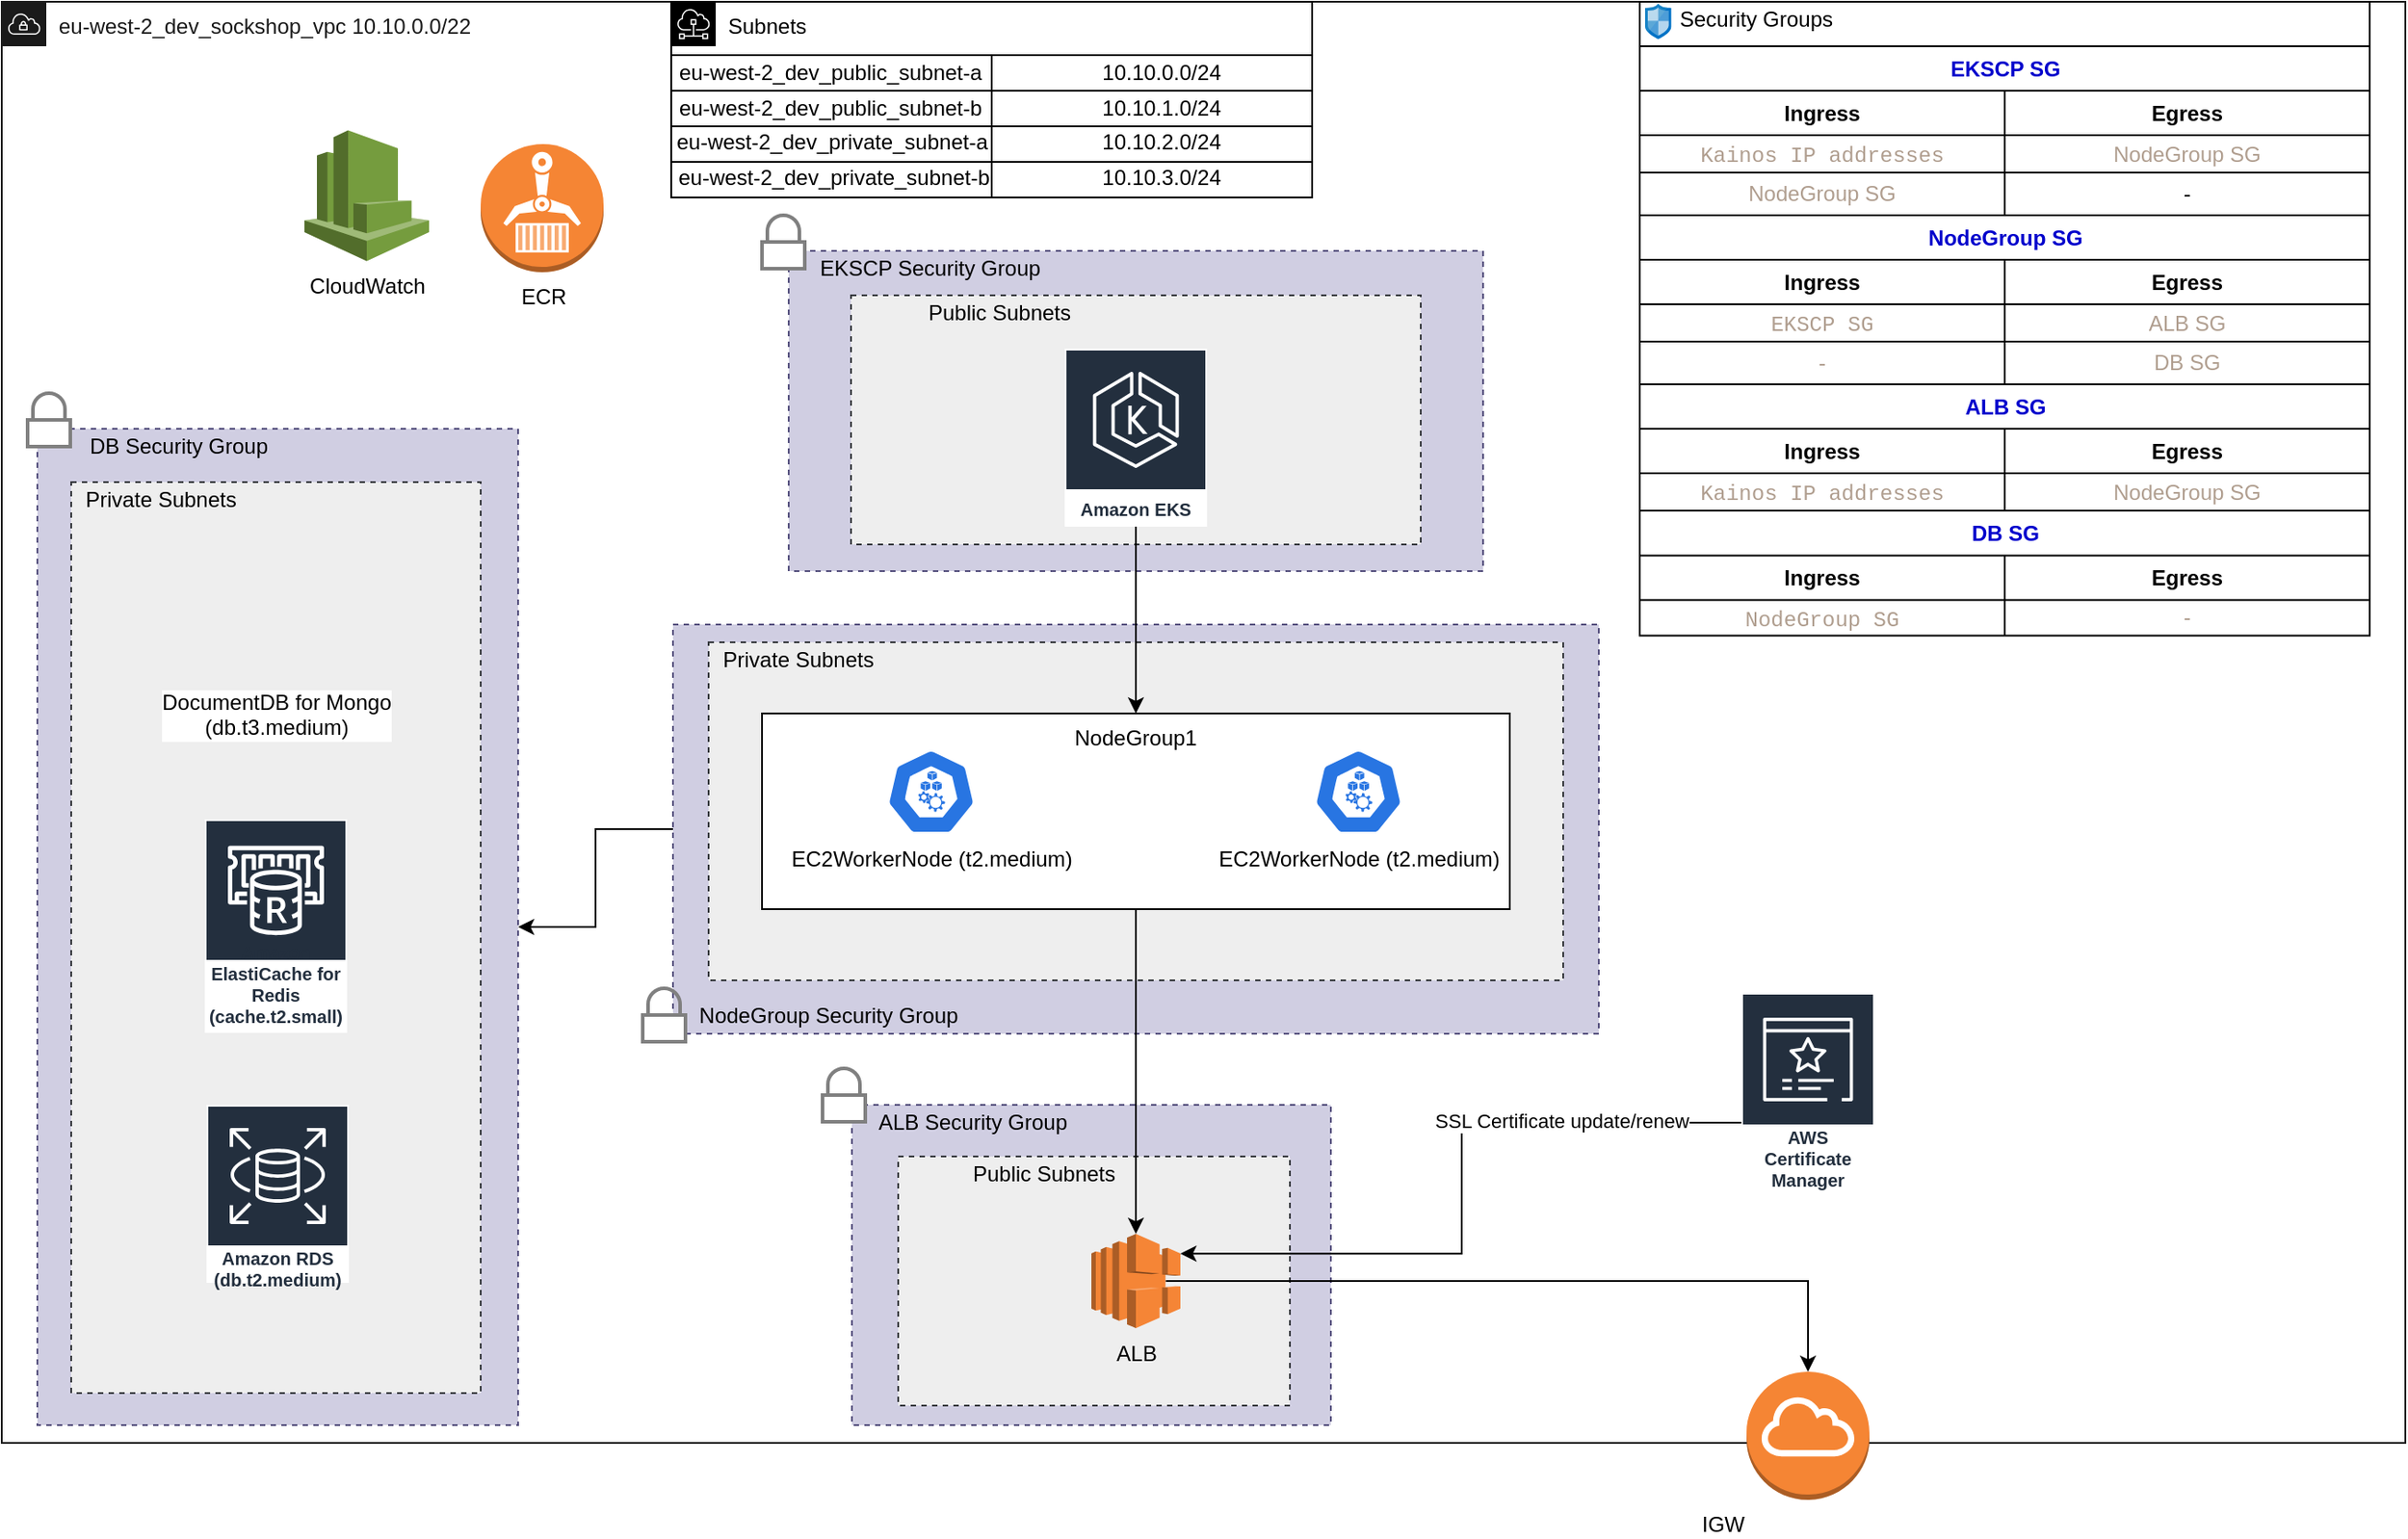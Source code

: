 <mxfile version="15.3.8" type="github">
  <diagram id="c3OkmmICinyhx9Qzug0u" name="Page-1">
    <mxGraphModel dx="2414" dy="868" grid="1" gridSize="10" guides="1" tooltips="1" connect="1" arrows="1" fold="1" page="1" pageScale="1" pageWidth="827" pageHeight="1169" math="0" shadow="0">
      <root>
        <mxCell id="0" />
        <mxCell id="1" parent="0" />
        <mxCell id="Q6DH_GGI92YEEvtaUU8Q-7" value="&lt;font color=&quot;#1a1a1a&quot;&gt;eu-west-2_dev_sockshop_vpc&amp;nbsp;10.10.0.0/22&lt;/font&gt;" style="outlineConnect=0;gradientColor=none;html=1;whiteSpace=wrap;fontSize=12;fontStyle=0;shape=mxgraph.aws4.group;grIcon=mxgraph.aws4.group_vpc;fillColor=none;verticalAlign=top;align=left;spacingLeft=30;fontColor=#879196;dashed=0;strokeColor=#1A1A1A;" parent="1" vertex="1">
          <mxGeometry x="-120" width="1350" height="810" as="geometry" />
        </mxCell>
        <mxCell id="PPe0d2PN77lnOir_J0Dx-55" value="" style="rounded=0;whiteSpace=wrap;html=1;align=left;fillColor=none;" parent="1" vertex="1">
          <mxGeometry x="800" width="410" height="350" as="geometry" />
        </mxCell>
        <mxCell id="PPe0d2PN77lnOir_J0Dx-1" value="" style="rounded=0;whiteSpace=wrap;html=1;dashed=1;strokeColor=#56517e;fillColor=#d0cee2;" parent="1" vertex="1">
          <mxGeometry x="357.5" y="620" width="269" height="180" as="geometry" />
        </mxCell>
        <mxCell id="PPe0d2PN77lnOir_J0Dx-4" value="" style="rounded=0;whiteSpace=wrap;html=1;dashed=1;strokeColor=#36393d;fillColor=#eeeeee;" parent="1" vertex="1">
          <mxGeometry x="383.5" y="649" width="220" height="140" as="geometry" />
        </mxCell>
        <mxCell id="PPe0d2PN77lnOir_J0Dx-2" value="" style="html=1;verticalLabelPosition=bottom;align=center;labelBackgroundColor=#ffffff;verticalAlign=top;strokeWidth=2;shadow=0;dashed=0;shape=mxgraph.ios7.icons.locked;strokeColor=#808080;" parent="1" vertex="1">
          <mxGeometry x="341" y="599.5" width="24" height="30" as="geometry" />
        </mxCell>
        <mxCell id="PPe0d2PN77lnOir_J0Dx-3" value="ALB Security Group" style="text;html=1;resizable=0;autosize=1;align=center;verticalAlign=middle;points=[];fillColor=none;strokeColor=none;rounded=0;dashed=1;" parent="1" vertex="1">
          <mxGeometry x="365" y="620" width="120" height="20" as="geometry" />
        </mxCell>
        <mxCell id="NVxo6oa8V2vWCA_GPj96-85" value="" style="rounded=0;whiteSpace=wrap;html=1;dashed=1;strokeColor=#56517e;fillColor=#d0cee2;" parent="1" vertex="1">
          <mxGeometry x="322" y="140" width="390" height="180" as="geometry" />
        </mxCell>
        <mxCell id="C30F37RpxRCgebCRkHvJ-1" style="edgeStyle=orthogonalEdgeStyle;rounded=0;orthogonalLoop=1;jettySize=auto;html=1;exitX=0;exitY=0.5;exitDx=0;exitDy=0;" parent="1" source="NVxo6oa8V2vWCA_GPj96-82" target="NVxo6oa8V2vWCA_GPj96-62" edge="1">
          <mxGeometry relative="1" as="geometry" />
        </mxCell>
        <mxCell id="NVxo6oa8V2vWCA_GPj96-82" value="" style="rounded=0;whiteSpace=wrap;html=1;dashed=1;strokeColor=#56517e;fillColor=#d0cee2;" parent="1" vertex="1">
          <mxGeometry x="257" y="350" width="520" height="230" as="geometry" />
        </mxCell>
        <mxCell id="NVxo6oa8V2vWCA_GPj96-62" value="" style="rounded=0;whiteSpace=wrap;html=1;dashed=1;strokeColor=#56517e;fillColor=#d0cee2;" parent="1" vertex="1">
          <mxGeometry x="-100" y="240" width="270" height="560" as="geometry" />
        </mxCell>
        <mxCell id="NVxo6oa8V2vWCA_GPj96-58" value="" style="rounded=0;whiteSpace=wrap;html=1;dashed=1;strokeColor=#36393d;fillColor=#eeeeee;" parent="1" vertex="1">
          <mxGeometry x="-81" y="270" width="230" height="512" as="geometry" />
        </mxCell>
        <mxCell id="NVxo6oa8V2vWCA_GPj96-56" value="" style="rounded=0;whiteSpace=wrap;html=1;dashed=1;strokeColor=#36393d;fillColor=#eeeeee;" parent="1" vertex="1">
          <mxGeometry x="357" y="165" width="320" height="140" as="geometry" />
        </mxCell>
        <mxCell id="NVxo6oa8V2vWCA_GPj96-54" value="" style="rounded=0;whiteSpace=wrap;html=1;dashed=1;strokeColor=#36393d;fillColor=#eeeeee;" parent="1" vertex="1">
          <mxGeometry x="277" y="360" width="480" height="190" as="geometry" />
        </mxCell>
        <mxCell id="NVxo6oa8V2vWCA_GPj96-47" style="edgeStyle=orthogonalEdgeStyle;rounded=0;orthogonalLoop=1;jettySize=auto;html=1;entryX=0.5;entryY=0;entryDx=0;entryDy=0;entryPerimeter=0;" parent="1" source="Q6DH_GGI92YEEvtaUU8Q-6" target="NVxo6oa8V2vWCA_GPj96-46" edge="1">
          <mxGeometry relative="1" as="geometry" />
        </mxCell>
        <mxCell id="Q6DH_GGI92YEEvtaUU8Q-6" value="NodeGroup1" style="rounded=0;whiteSpace=wrap;html=1;verticalAlign=top;" parent="1" vertex="1">
          <mxGeometry x="307" y="400" width="420" height="110" as="geometry" />
        </mxCell>
        <mxCell id="NVxo6oa8V2vWCA_GPj96-49" style="edgeStyle=orthogonalEdgeStyle;rounded=0;orthogonalLoop=1;jettySize=auto;html=1;" parent="1" source="Q6DH_GGI92YEEvtaUU8Q-1" target="Q6DH_GGI92YEEvtaUU8Q-6" edge="1">
          <mxGeometry relative="1" as="geometry" />
        </mxCell>
        <mxCell id="Q6DH_GGI92YEEvtaUU8Q-1" value="Amazon EKS" style="outlineConnect=0;fontColor=#232F3E;gradientColor=none;strokeColor=#ffffff;fillColor=#232F3E;dashed=0;verticalLabelPosition=middle;verticalAlign=bottom;align=center;html=1;whiteSpace=wrap;fontSize=10;fontStyle=1;spacing=3;shape=mxgraph.aws4.productIcon;prIcon=mxgraph.aws4.eks;" parent="1" vertex="1">
          <mxGeometry x="477" y="195" width="80" height="100" as="geometry" />
        </mxCell>
        <mxCell id="Q6DH_GGI92YEEvtaUU8Q-2" value="EC2WorkerNode (t2.medium)" style="html=1;dashed=0;whitespace=wrap;fillColor=#2875E2;strokeColor=#ffffff;points=[[0.005,0.63,0],[0.1,0.2,0],[0.9,0.2,0],[0.5,0,0],[0.995,0.63,0],[0.72,0.99,0],[0.5,1,0],[0.28,0.99,0]];shape=mxgraph.kubernetes.icon;prIcon=node;verticalAlign=top;labelPosition=center;verticalLabelPosition=bottom;align=center;" parent="1" vertex="1">
          <mxGeometry x="377" y="420" width="50" height="48" as="geometry" />
        </mxCell>
        <mxCell id="Q6DH_GGI92YEEvtaUU8Q-5" value="EC2WorkerNode (t2.medium)" style="html=1;dashed=0;whitespace=wrap;fillColor=#2875E2;strokeColor=#ffffff;points=[[0.005,0.63,0],[0.1,0.2,0],[0.9,0.2,0],[0.5,0,0],[0.995,0.63,0],[0.72,0.99,0],[0.5,1,0],[0.28,0.99,0]];shape=mxgraph.kubernetes.icon;prIcon=node;verticalAlign=top;labelPosition=center;verticalLabelPosition=bottom;align=center;" parent="1" vertex="1">
          <mxGeometry x="617" y="420" width="50" height="48" as="geometry" />
        </mxCell>
        <mxCell id="NVxo6oa8V2vWCA_GPj96-1" value="&lt;font color=&quot;#000000&quot;&gt;Subnets&lt;/font&gt;" style="outlineConnect=0;gradientColor=none;html=1;whiteSpace=wrap;fontSize=12;fontStyle=0;shape=mxgraph.aws4.group;grIcon=mxgraph.aws4.group_subnet;fillColor=none;verticalAlign=top;align=left;spacingLeft=30;fontColor=#E8E8E8;dashed=0;" parent="1" vertex="1">
          <mxGeometry x="256" width="360" height="110" as="geometry" />
        </mxCell>
        <mxCell id="NVxo6oa8V2vWCA_GPj96-24" value="" style="shape=table;startSize=0;container=1;collapsible=0;childLayout=tableLayout;" parent="1" vertex="1">
          <mxGeometry x="256" y="30" width="360" height="80" as="geometry" />
        </mxCell>
        <mxCell id="NVxo6oa8V2vWCA_GPj96-25" value="" style="shape=partialRectangle;collapsible=0;dropTarget=0;pointerEvents=0;fillColor=none;top=0;left=0;bottom=0;right=0;points=[[0,0.5],[1,0.5]];portConstraint=eastwest;" parent="NVxo6oa8V2vWCA_GPj96-24" vertex="1">
          <mxGeometry width="360" height="20" as="geometry" />
        </mxCell>
        <mxCell id="NVxo6oa8V2vWCA_GPj96-26" value="" style="shape=partialRectangle;html=1;whiteSpace=wrap;connectable=0;overflow=hidden;fillColor=none;top=0;left=0;bottom=0;right=0;pointerEvents=1;" parent="NVxo6oa8V2vWCA_GPj96-25" vertex="1">
          <mxGeometry width="180" height="20" as="geometry" />
        </mxCell>
        <mxCell id="NVxo6oa8V2vWCA_GPj96-27" value="" style="shape=partialRectangle;html=1;whiteSpace=wrap;connectable=0;overflow=hidden;fillColor=none;top=0;left=0;bottom=0;right=0;pointerEvents=1;" parent="NVxo6oa8V2vWCA_GPj96-25" vertex="1">
          <mxGeometry x="180" width="180" height="20" as="geometry" />
        </mxCell>
        <mxCell id="NVxo6oa8V2vWCA_GPj96-28" value="" style="shape=partialRectangle;collapsible=0;dropTarget=0;pointerEvents=0;fillColor=none;top=0;left=0;bottom=0;right=0;points=[[0,0.5],[1,0.5]];portConstraint=eastwest;" parent="NVxo6oa8V2vWCA_GPj96-24" vertex="1">
          <mxGeometry y="20" width="360" height="20" as="geometry" />
        </mxCell>
        <mxCell id="NVxo6oa8V2vWCA_GPj96-29" value="" style="shape=partialRectangle;html=1;whiteSpace=wrap;connectable=0;overflow=hidden;fillColor=none;top=0;left=0;bottom=0;right=0;pointerEvents=1;" parent="NVxo6oa8V2vWCA_GPj96-28" vertex="1">
          <mxGeometry width="180" height="20" as="geometry" />
        </mxCell>
        <mxCell id="NVxo6oa8V2vWCA_GPj96-30" value="" style="shape=partialRectangle;html=1;whiteSpace=wrap;connectable=0;overflow=hidden;fillColor=none;top=0;left=0;bottom=0;right=0;pointerEvents=1;" parent="NVxo6oa8V2vWCA_GPj96-28" vertex="1">
          <mxGeometry x="180" width="180" height="20" as="geometry" />
        </mxCell>
        <mxCell id="NVxo6oa8V2vWCA_GPj96-31" value="" style="shape=partialRectangle;collapsible=0;dropTarget=0;pointerEvents=0;fillColor=none;top=0;left=0;bottom=0;right=0;points=[[0,0.5],[1,0.5]];portConstraint=eastwest;" parent="NVxo6oa8V2vWCA_GPj96-24" vertex="1">
          <mxGeometry y="40" width="360" height="20" as="geometry" />
        </mxCell>
        <mxCell id="NVxo6oa8V2vWCA_GPj96-32" value="" style="shape=partialRectangle;html=1;whiteSpace=wrap;connectable=0;overflow=hidden;fillColor=none;top=0;left=0;bottom=0;right=0;pointerEvents=1;" parent="NVxo6oa8V2vWCA_GPj96-31" vertex="1">
          <mxGeometry width="180" height="20" as="geometry" />
        </mxCell>
        <mxCell id="NVxo6oa8V2vWCA_GPj96-33" value="" style="shape=partialRectangle;html=1;whiteSpace=wrap;connectable=0;overflow=hidden;fillColor=none;top=0;left=0;bottom=0;right=0;pointerEvents=1;" parent="NVxo6oa8V2vWCA_GPj96-31" vertex="1">
          <mxGeometry x="180" width="180" height="20" as="geometry" />
        </mxCell>
        <mxCell id="NVxo6oa8V2vWCA_GPj96-34" value="" style="shape=partialRectangle;collapsible=0;dropTarget=0;pointerEvents=0;fillColor=none;top=0;left=0;bottom=0;right=0;points=[[0,0.5],[1,0.5]];portConstraint=eastwest;" parent="NVxo6oa8V2vWCA_GPj96-24" vertex="1">
          <mxGeometry y="60" width="360" height="20" as="geometry" />
        </mxCell>
        <mxCell id="NVxo6oa8V2vWCA_GPj96-35" value="" style="shape=partialRectangle;html=1;whiteSpace=wrap;connectable=0;overflow=hidden;fillColor=none;top=0;left=0;bottom=0;right=0;pointerEvents=1;" parent="NVxo6oa8V2vWCA_GPj96-34" vertex="1">
          <mxGeometry width="180" height="20" as="geometry" />
        </mxCell>
        <mxCell id="NVxo6oa8V2vWCA_GPj96-36" value="" style="shape=partialRectangle;html=1;whiteSpace=wrap;connectable=0;overflow=hidden;fillColor=none;top=0;left=0;bottom=0;right=0;pointerEvents=1;" parent="NVxo6oa8V2vWCA_GPj96-34" vertex="1">
          <mxGeometry x="180" width="180" height="20" as="geometry" />
        </mxCell>
        <mxCell id="NVxo6oa8V2vWCA_GPj96-2" value="eu-west-2_dev_public_subnet-a" style="text;html=1;resizable=0;autosize=1;align=center;verticalAlign=middle;points=[];fillColor=none;strokeColor=none;rounded=0;" parent="1" vertex="1">
          <mxGeometry x="250" y="30" width="190" height="20" as="geometry" />
        </mxCell>
        <mxCell id="NVxo6oa8V2vWCA_GPj96-37" value="10.10.0.0/24" style="text;html=1;resizable=0;autosize=1;align=center;verticalAlign=middle;points=[];fillColor=none;strokeColor=none;rounded=0;" parent="1" vertex="1">
          <mxGeometry x="491" y="30" width="80" height="20" as="geometry" />
        </mxCell>
        <mxCell id="NVxo6oa8V2vWCA_GPj96-38" value="eu-west-2_dev_public_subnet-b" style="text;html=1;resizable=0;autosize=1;align=center;verticalAlign=middle;points=[];fillColor=none;strokeColor=none;rounded=0;" parent="1" vertex="1">
          <mxGeometry x="250" y="50" width="190" height="20" as="geometry" />
        </mxCell>
        <mxCell id="NVxo6oa8V2vWCA_GPj96-39" value="10.10.1.0/24" style="text;html=1;resizable=0;autosize=1;align=center;verticalAlign=middle;points=[];fillColor=none;strokeColor=none;rounded=0;" parent="1" vertex="1">
          <mxGeometry x="491" y="50" width="80" height="20" as="geometry" />
        </mxCell>
        <mxCell id="NVxo6oa8V2vWCA_GPj96-40" value="eu-west-2_dev_private_subnet-a" style="text;html=1;resizable=0;autosize=1;align=center;verticalAlign=middle;points=[];fillColor=none;strokeColor=none;rounded=0;" parent="1" vertex="1">
          <mxGeometry x="251" y="69" width="190" height="20" as="geometry" />
        </mxCell>
        <mxCell id="NVxo6oa8V2vWCA_GPj96-41" value="10.10.2.0/24" style="text;html=1;resizable=0;autosize=1;align=center;verticalAlign=middle;points=[];fillColor=none;strokeColor=none;rounded=0;" parent="1" vertex="1">
          <mxGeometry x="491" y="69" width="80" height="20" as="geometry" />
        </mxCell>
        <mxCell id="NVxo6oa8V2vWCA_GPj96-42" value="eu-west-2_dev_private_subnet-b" style="text;html=1;resizable=0;autosize=1;align=center;verticalAlign=middle;points=[];fillColor=none;strokeColor=none;rounded=0;" parent="1" vertex="1">
          <mxGeometry x="252" y="89" width="190" height="20" as="geometry" />
        </mxCell>
        <mxCell id="NVxo6oa8V2vWCA_GPj96-43" value="10.10.3.0/24" style="text;html=1;resizable=0;autosize=1;align=center;verticalAlign=middle;points=[];fillColor=none;strokeColor=none;rounded=0;" parent="1" vertex="1">
          <mxGeometry x="491" y="89" width="80" height="20" as="geometry" />
        </mxCell>
        <mxCell id="NVxo6oa8V2vWCA_GPj96-45" value="IGW" style="outlineConnect=0;dashed=0;verticalLabelPosition=bottom;verticalAlign=top;align=right;html=1;shape=mxgraph.aws3.internet_gateway;fillColor=#F58534;gradientColor=none;strokeColor=#000000;labelPosition=left;" parent="1" vertex="1">
          <mxGeometry x="860" y="770" width="69" height="72" as="geometry" />
        </mxCell>
        <mxCell id="NVxo6oa8V2vWCA_GPj96-48" style="edgeStyle=orthogonalEdgeStyle;rounded=0;orthogonalLoop=1;jettySize=auto;html=1;exitX=0.835;exitY=0.5;exitDx=0;exitDy=0;exitPerimeter=0;" parent="1" source="NVxo6oa8V2vWCA_GPj96-46" target="NVxo6oa8V2vWCA_GPj96-45" edge="1">
          <mxGeometry relative="1" as="geometry" />
        </mxCell>
        <mxCell id="NVxo6oa8V2vWCA_GPj96-46" value="ALB" style="outlineConnect=0;dashed=0;verticalLabelPosition=bottom;verticalAlign=top;align=center;html=1;shape=mxgraph.aws3.elastic_load_balancing;fillColor=#F58536;gradientColor=none;strokeColor=#000000;" parent="1" vertex="1">
          <mxGeometry x="492" y="692.5" width="50" height="53" as="geometry" />
        </mxCell>
        <mxCell id="NVxo6oa8V2vWCA_GPj96-50" value="DocumentDB for Mongo &lt;br&gt;(db.t3.medium)" style="shape=image;html=1;verticalAlign=top;verticalLabelPosition=bottom;labelBackgroundColor=#ffffff;imageAspect=0;aspect=fixed;image=https://cdn4.iconfinder.com/data/icons/wonderful-christmas-3d-1/128/2._Cooking_1024.png;strokeColor=#000000;" parent="1" vertex="1">
          <mxGeometry x="-11" y="290" width="90" height="90" as="geometry" />
        </mxCell>
        <mxCell id="NVxo6oa8V2vWCA_GPj96-51" value="Amazon ElastiCache for Redis (cache.t2.small)" style="outlineConnect=0;fontColor=#232F3E;gradientColor=none;strokeColor=#ffffff;fillColor=#232F3E;dashed=0;verticalLabelPosition=middle;verticalAlign=bottom;align=center;html=1;whiteSpace=wrap;fontSize=10;fontStyle=1;spacing=3;shape=mxgraph.aws4.productIcon;prIcon=mxgraph.aws4.elasticache_for_redis;" parent="1" vertex="1">
          <mxGeometry x="-6" y="459.5" width="80" height="120" as="geometry" />
        </mxCell>
        <mxCell id="NVxo6oa8V2vWCA_GPj96-55" value="Private Subnets" style="text;html=1;resizable=0;autosize=1;align=center;verticalAlign=middle;points=[];fillColor=none;strokeColor=none;rounded=0;dashed=1;" parent="1" vertex="1">
          <mxGeometry x="277" y="360" width="100" height="20" as="geometry" />
        </mxCell>
        <mxCell id="NVxo6oa8V2vWCA_GPj96-57" value="Public Subnets" style="text;html=1;resizable=0;autosize=1;align=center;verticalAlign=middle;points=[];fillColor=none;strokeColor=none;rounded=0;dashed=1;" parent="1" vertex="1">
          <mxGeometry x="390" y="165" width="100" height="20" as="geometry" />
        </mxCell>
        <mxCell id="NVxo6oa8V2vWCA_GPj96-59" value="Private Subnets" style="text;html=1;resizable=0;autosize=1;align=center;verticalAlign=middle;points=[];fillColor=none;strokeColor=none;rounded=0;dashed=1;" parent="1" vertex="1">
          <mxGeometry x="-81" y="270" width="100" height="20" as="geometry" />
        </mxCell>
        <mxCell id="NVxo6oa8V2vWCA_GPj96-60" value="CloudWatch" style="outlineConnect=0;dashed=0;verticalLabelPosition=bottom;verticalAlign=top;align=center;html=1;shape=mxgraph.aws3.cloudwatch;fillColor=#759C3E;gradientColor=none;strokeColor=#1A1A1A;" parent="1" vertex="1">
          <mxGeometry x="50" y="72.25" width="70" height="73.5" as="geometry" />
        </mxCell>
        <mxCell id="NVxo6oa8V2vWCA_GPj96-61" value="ECR" style="outlineConnect=0;dashed=0;verticalLabelPosition=bottom;verticalAlign=top;align=center;html=1;shape=mxgraph.aws3.ecr;fillColor=#F58534;gradientColor=none;strokeColor=#1A1A1A;" parent="1" vertex="1">
          <mxGeometry x="149" y="80" width="69" height="72" as="geometry" />
        </mxCell>
        <mxCell id="NVxo6oa8V2vWCA_GPj96-63" value="" style="html=1;verticalLabelPosition=bottom;align=center;labelBackgroundColor=#ffffff;verticalAlign=top;strokeWidth=2;shadow=0;dashed=0;shape=mxgraph.ios7.icons.locked;strokeColor=#808080;" parent="1" vertex="1">
          <mxGeometry x="-105.5" y="220" width="24" height="30" as="geometry" />
        </mxCell>
        <mxCell id="NVxo6oa8V2vWCA_GPj96-64" value="DB Security Group" style="text;html=1;resizable=0;autosize=1;align=center;verticalAlign=middle;points=[];fillColor=none;strokeColor=none;rounded=0;dashed=1;" parent="1" vertex="1">
          <mxGeometry x="-81.5" y="240" width="120" height="20" as="geometry" />
        </mxCell>
        <mxCell id="NVxo6oa8V2vWCA_GPj96-83" value="" style="html=1;verticalLabelPosition=bottom;align=center;labelBackgroundColor=#ffffff;verticalAlign=top;strokeWidth=2;shadow=0;dashed=0;shape=mxgraph.ios7.icons.locked;strokeColor=#808080;" parent="1" vertex="1">
          <mxGeometry x="240" y="554.5" width="24" height="30" as="geometry" />
        </mxCell>
        <mxCell id="NVxo6oa8V2vWCA_GPj96-84" value="NodeGroup Security Group" style="text;html=1;resizable=0;autosize=1;align=center;verticalAlign=middle;points=[];fillColor=none;strokeColor=none;rounded=0;dashed=1;" parent="1" vertex="1">
          <mxGeometry x="264" y="559.5" width="160" height="20" as="geometry" />
        </mxCell>
        <mxCell id="NVxo6oa8V2vWCA_GPj96-86" value="" style="html=1;verticalLabelPosition=bottom;align=center;labelBackgroundColor=#ffffff;verticalAlign=top;strokeWidth=2;shadow=0;dashed=0;shape=mxgraph.ios7.icons.locked;strokeColor=#808080;" parent="1" vertex="1">
          <mxGeometry x="307" y="120" width="24" height="30" as="geometry" />
        </mxCell>
        <mxCell id="NVxo6oa8V2vWCA_GPj96-87" value="EKSCP Security Group" style="text;html=1;resizable=0;autosize=1;align=center;verticalAlign=middle;points=[];fillColor=none;strokeColor=none;rounded=0;dashed=1;" parent="1" vertex="1">
          <mxGeometry x="331" y="140" width="140" height="20" as="geometry" />
        </mxCell>
        <mxCell id="PPe0d2PN77lnOir_J0Dx-5" value="Public Subnets" style="text;html=1;resizable=0;autosize=1;align=center;verticalAlign=middle;points=[];fillColor=none;strokeColor=none;rounded=0;dashed=1;" parent="1" vertex="1">
          <mxGeometry x="414.5" y="649" width="100" height="20" as="geometry" />
        </mxCell>
        <mxCell id="PPe0d2PN77lnOir_J0Dx-44" value="" style="shape=table;startSize=0;container=1;collapsible=0;childLayout=tableLayout;" parent="1" vertex="1">
          <mxGeometry x="800" y="50" width="410" height="70" as="geometry" />
        </mxCell>
        <mxCell id="PPe0d2PN77lnOir_J0Dx-45" value="" style="shape=partialRectangle;collapsible=0;dropTarget=0;pointerEvents=0;fillColor=none;top=0;left=0;bottom=0;right=0;points=[[0,0.5],[1,0.5]];portConstraint=eastwest;" parent="PPe0d2PN77lnOir_J0Dx-44" vertex="1">
          <mxGeometry width="410" height="25" as="geometry" />
        </mxCell>
        <mxCell id="PPe0d2PN77lnOir_J0Dx-46" value="Ingress" style="shape=partialRectangle;html=1;whiteSpace=wrap;connectable=0;overflow=hidden;fillColor=none;top=0;left=0;bottom=0;right=0;pointerEvents=1;fontStyle=1" parent="PPe0d2PN77lnOir_J0Dx-45" vertex="1">
          <mxGeometry width="205" height="25" as="geometry" />
        </mxCell>
        <mxCell id="PPe0d2PN77lnOir_J0Dx-47" value="Egress" style="shape=partialRectangle;html=1;whiteSpace=wrap;connectable=0;overflow=hidden;fillColor=none;top=0;left=0;bottom=0;right=0;pointerEvents=1;fontStyle=1" parent="PPe0d2PN77lnOir_J0Dx-45" vertex="1">
          <mxGeometry x="205" width="205" height="25" as="geometry" />
        </mxCell>
        <mxCell id="PPe0d2PN77lnOir_J0Dx-48" value="" style="shape=partialRectangle;collapsible=0;dropTarget=0;pointerEvents=0;fillColor=none;top=0;left=0;bottom=0;right=0;points=[[0,0.5],[1,0.5]];portConstraint=eastwest;" parent="PPe0d2PN77lnOir_J0Dx-44" vertex="1">
          <mxGeometry y="25" width="410" height="21" as="geometry" />
        </mxCell>
        <mxCell id="PPe0d2PN77lnOir_J0Dx-49" value="&lt;div style=&quot;font-family: &amp;#34;menlo&amp;#34; , &amp;#34;monaco&amp;#34; , &amp;#34;courier new&amp;#34; , monospace ; line-height: 18px&quot;&gt;&lt;span style=&quot;background-color: rgb(255 , 255 , 255)&quot;&gt;&lt;font color=&quot;#b09e8f&quot;&gt;Kainos IP addresses&lt;/font&gt;&lt;/span&gt;&lt;/div&gt;" style="shape=partialRectangle;html=1;whiteSpace=wrap;connectable=0;overflow=hidden;fillColor=none;top=0;left=0;bottom=0;right=0;pointerEvents=1;" parent="PPe0d2PN77lnOir_J0Dx-48" vertex="1">
          <mxGeometry width="205" height="21" as="geometry" />
        </mxCell>
        <mxCell id="PPe0d2PN77lnOir_J0Dx-50" value="&lt;font&gt;NodeGroup SG&lt;/font&gt;" style="shape=partialRectangle;html=1;whiteSpace=wrap;connectable=0;overflow=hidden;fillColor=none;top=0;left=0;bottom=0;right=0;pointerEvents=1;fontColor=#B09E8F;" parent="PPe0d2PN77lnOir_J0Dx-48" vertex="1">
          <mxGeometry x="205" width="205" height="21" as="geometry" />
        </mxCell>
        <mxCell id="PPe0d2PN77lnOir_J0Dx-51" value="" style="shape=partialRectangle;collapsible=0;dropTarget=0;pointerEvents=0;fillColor=none;top=0;left=0;bottom=0;right=0;points=[[0,0.5],[1,0.5]];portConstraint=eastwest;" parent="PPe0d2PN77lnOir_J0Dx-44" vertex="1">
          <mxGeometry y="46" width="410" height="24" as="geometry" />
        </mxCell>
        <mxCell id="PPe0d2PN77lnOir_J0Dx-52" value="NodeGroup SG" style="shape=partialRectangle;html=1;whiteSpace=wrap;connectable=0;overflow=hidden;fillColor=none;top=0;left=0;bottom=0;right=0;pointerEvents=1;fontColor=#B09E8F;" parent="PPe0d2PN77lnOir_J0Dx-51" vertex="1">
          <mxGeometry width="205" height="24" as="geometry" />
        </mxCell>
        <mxCell id="PPe0d2PN77lnOir_J0Dx-53" value="-" style="shape=partialRectangle;html=1;whiteSpace=wrap;connectable=0;overflow=hidden;fillColor=none;top=0;left=0;bottom=0;right=0;pointerEvents=1;" parent="PPe0d2PN77lnOir_J0Dx-51" vertex="1">
          <mxGeometry x="205" width="205" height="24" as="geometry" />
        </mxCell>
        <mxCell id="PPe0d2PN77lnOir_J0Dx-54" value="" style="aspect=fixed;html=1;points=[];align=center;image;fontSize=12;image=img/lib/mscae/Network_Security_Groups_Classic.svg;" parent="1" vertex="1">
          <mxGeometry x="803" y="1" width="14.8" height="20" as="geometry" />
        </mxCell>
        <mxCell id="PPe0d2PN77lnOir_J0Dx-56" value="Security Groups" style="text;html=1;resizable=0;autosize=1;align=center;verticalAlign=middle;points=[];fillColor=none;strokeColor=none;rounded=0;" parent="1" vertex="1">
          <mxGeometry x="814.8" width="100" height="20" as="geometry" />
        </mxCell>
        <mxCell id="PPe0d2PN77lnOir_J0Dx-57" value="" style="rounded=0;whiteSpace=wrap;html=1;align=left;" parent="1" vertex="1">
          <mxGeometry x="800" y="25" width="410" height="25" as="geometry" />
        </mxCell>
        <mxCell id="PPe0d2PN77lnOir_J0Dx-58" value="EKSCP SG" style="text;html=1;resizable=0;autosize=1;align=center;verticalAlign=middle;points=[];fillColor=none;strokeColor=none;rounded=0;fontStyle=1;fontColor=#0000CC;" parent="1" vertex="1">
          <mxGeometry x="965" y="27.5" width="80" height="20" as="geometry" />
        </mxCell>
        <mxCell id="PPe0d2PN77lnOir_J0Dx-60" value="" style="shape=table;startSize=0;container=1;collapsible=0;childLayout=tableLayout;" parent="1" vertex="1">
          <mxGeometry x="800" y="145" width="410" height="70" as="geometry" />
        </mxCell>
        <mxCell id="PPe0d2PN77lnOir_J0Dx-61" value="" style="shape=partialRectangle;collapsible=0;dropTarget=0;pointerEvents=0;fillColor=none;top=0;left=0;bottom=0;right=0;points=[[0,0.5],[1,0.5]];portConstraint=eastwest;" parent="PPe0d2PN77lnOir_J0Dx-60" vertex="1">
          <mxGeometry width="410" height="25" as="geometry" />
        </mxCell>
        <mxCell id="PPe0d2PN77lnOir_J0Dx-62" value="Ingress" style="shape=partialRectangle;html=1;whiteSpace=wrap;connectable=0;overflow=hidden;fillColor=none;top=0;left=0;bottom=0;right=0;pointerEvents=1;fontStyle=1" parent="PPe0d2PN77lnOir_J0Dx-61" vertex="1">
          <mxGeometry width="205" height="25" as="geometry" />
        </mxCell>
        <mxCell id="PPe0d2PN77lnOir_J0Dx-63" value="Egress" style="shape=partialRectangle;html=1;whiteSpace=wrap;connectable=0;overflow=hidden;fillColor=none;top=0;left=0;bottom=0;right=0;pointerEvents=1;fontStyle=1" parent="PPe0d2PN77lnOir_J0Dx-61" vertex="1">
          <mxGeometry x="205" width="205" height="25" as="geometry" />
        </mxCell>
        <mxCell id="PPe0d2PN77lnOir_J0Dx-64" value="" style="shape=partialRectangle;collapsible=0;dropTarget=0;pointerEvents=0;fillColor=none;top=0;left=0;bottom=0;right=0;points=[[0,0.5],[1,0.5]];portConstraint=eastwest;" parent="PPe0d2PN77lnOir_J0Dx-60" vertex="1">
          <mxGeometry y="25" width="410" height="21" as="geometry" />
        </mxCell>
        <mxCell id="PPe0d2PN77lnOir_J0Dx-65" value="&lt;div style=&quot;font-family: &amp;#34;menlo&amp;#34; , &amp;#34;monaco&amp;#34; , &amp;#34;courier new&amp;#34; , monospace ; line-height: 18px&quot;&gt;&lt;span style=&quot;background-color: rgb(255 , 255 , 255)&quot;&gt;&lt;font color=&quot;#b09e8f&quot;&gt;EKSCP SG&lt;/font&gt;&lt;/span&gt;&lt;/div&gt;" style="shape=partialRectangle;html=1;whiteSpace=wrap;connectable=0;overflow=hidden;fillColor=none;top=0;left=0;bottom=0;right=0;pointerEvents=1;" parent="PPe0d2PN77lnOir_J0Dx-64" vertex="1">
          <mxGeometry width="205" height="21" as="geometry" />
        </mxCell>
        <mxCell id="PPe0d2PN77lnOir_J0Dx-66" value="&lt;font&gt;ALB SG&lt;/font&gt;" style="shape=partialRectangle;html=1;whiteSpace=wrap;connectable=0;overflow=hidden;fillColor=none;top=0;left=0;bottom=0;right=0;pointerEvents=1;fontColor=#B09E8F;" parent="PPe0d2PN77lnOir_J0Dx-64" vertex="1">
          <mxGeometry x="205" width="205" height="21" as="geometry" />
        </mxCell>
        <mxCell id="PPe0d2PN77lnOir_J0Dx-67" value="" style="shape=partialRectangle;collapsible=0;dropTarget=0;pointerEvents=0;fillColor=none;top=0;left=0;bottom=0;right=0;points=[[0,0.5],[1,0.5]];portConstraint=eastwest;" parent="PPe0d2PN77lnOir_J0Dx-60" vertex="1">
          <mxGeometry y="46" width="410" height="24" as="geometry" />
        </mxCell>
        <mxCell id="PPe0d2PN77lnOir_J0Dx-68" value="-" style="shape=partialRectangle;html=1;whiteSpace=wrap;connectable=0;overflow=hidden;fillColor=none;top=0;left=0;bottom=0;right=0;pointerEvents=1;fontColor=#B09E8F;" parent="PPe0d2PN77lnOir_J0Dx-67" vertex="1">
          <mxGeometry width="205" height="24" as="geometry" />
        </mxCell>
        <mxCell id="PPe0d2PN77lnOir_J0Dx-69" value="&lt;font color=&quot;#b09e8f&quot;&gt;DB SG&lt;/font&gt;" style="shape=partialRectangle;html=1;whiteSpace=wrap;connectable=0;overflow=hidden;fillColor=none;top=0;left=0;bottom=0;right=0;pointerEvents=1;" parent="PPe0d2PN77lnOir_J0Dx-67" vertex="1">
          <mxGeometry x="205" width="205" height="24" as="geometry" />
        </mxCell>
        <mxCell id="PPe0d2PN77lnOir_J0Dx-70" value="" style="rounded=0;whiteSpace=wrap;html=1;align=left;" parent="1" vertex="1">
          <mxGeometry x="800" y="120" width="410" height="25" as="geometry" />
        </mxCell>
        <mxCell id="PPe0d2PN77lnOir_J0Dx-71" value="NodeGroup SG" style="text;html=1;resizable=0;autosize=1;align=center;verticalAlign=middle;points=[];fillColor=none;strokeColor=none;rounded=0;fontStyle=1;fontColor=#0000CC;" parent="1" vertex="1">
          <mxGeometry x="955" y="122.5" width="100" height="20" as="geometry" />
        </mxCell>
        <mxCell id="PPe0d2PN77lnOir_J0Dx-72" value="" style="shape=table;startSize=0;container=1;collapsible=0;childLayout=tableLayout;" parent="1" vertex="1">
          <mxGeometry x="800" y="240" width="410" height="46" as="geometry" />
        </mxCell>
        <mxCell id="PPe0d2PN77lnOir_J0Dx-73" value="" style="shape=partialRectangle;collapsible=0;dropTarget=0;pointerEvents=0;fillColor=none;top=0;left=0;bottom=0;right=0;points=[[0,0.5],[1,0.5]];portConstraint=eastwest;" parent="PPe0d2PN77lnOir_J0Dx-72" vertex="1">
          <mxGeometry width="410" height="25" as="geometry" />
        </mxCell>
        <mxCell id="PPe0d2PN77lnOir_J0Dx-74" value="Ingress" style="shape=partialRectangle;html=1;whiteSpace=wrap;connectable=0;overflow=hidden;fillColor=none;top=0;left=0;bottom=0;right=0;pointerEvents=1;fontStyle=1" parent="PPe0d2PN77lnOir_J0Dx-73" vertex="1">
          <mxGeometry width="205" height="25" as="geometry" />
        </mxCell>
        <mxCell id="PPe0d2PN77lnOir_J0Dx-75" value="Egress" style="shape=partialRectangle;html=1;whiteSpace=wrap;connectable=0;overflow=hidden;fillColor=none;top=0;left=0;bottom=0;right=0;pointerEvents=1;fontStyle=1" parent="PPe0d2PN77lnOir_J0Dx-73" vertex="1">
          <mxGeometry x="205" width="205" height="25" as="geometry" />
        </mxCell>
        <mxCell id="PPe0d2PN77lnOir_J0Dx-76" value="" style="shape=partialRectangle;collapsible=0;dropTarget=0;pointerEvents=0;fillColor=none;top=0;left=0;bottom=0;right=0;points=[[0,0.5],[1,0.5]];portConstraint=eastwest;" parent="PPe0d2PN77lnOir_J0Dx-72" vertex="1">
          <mxGeometry y="25" width="410" height="21" as="geometry" />
        </mxCell>
        <mxCell id="PPe0d2PN77lnOir_J0Dx-77" value="&lt;div style=&quot;font-family: &amp;#34;menlo&amp;#34; , &amp;#34;monaco&amp;#34; , &amp;#34;courier new&amp;#34; , monospace ; line-height: 18px&quot;&gt;&lt;span style=&quot;background-color: rgb(255 , 255 , 255)&quot;&gt;&lt;font color=&quot;#b09e8f&quot;&gt;Kainos IP addresses&lt;/font&gt;&lt;/span&gt;&lt;/div&gt;" style="shape=partialRectangle;html=1;whiteSpace=wrap;connectable=0;overflow=hidden;fillColor=none;top=0;left=0;bottom=0;right=0;pointerEvents=1;" parent="PPe0d2PN77lnOir_J0Dx-76" vertex="1">
          <mxGeometry width="205" height="21" as="geometry" />
        </mxCell>
        <mxCell id="PPe0d2PN77lnOir_J0Dx-78" value="&lt;font&gt;NodeGroup SG&lt;/font&gt;" style="shape=partialRectangle;html=1;whiteSpace=wrap;connectable=0;overflow=hidden;fillColor=none;top=0;left=0;bottom=0;right=0;pointerEvents=1;fontColor=#B09E8F;" parent="PPe0d2PN77lnOir_J0Dx-76" vertex="1">
          <mxGeometry x="205" width="205" height="21" as="geometry" />
        </mxCell>
        <mxCell id="PPe0d2PN77lnOir_J0Dx-82" value="" style="rounded=0;whiteSpace=wrap;html=1;align=left;" parent="1" vertex="1">
          <mxGeometry x="800" y="215" width="410" height="25" as="geometry" />
        </mxCell>
        <mxCell id="PPe0d2PN77lnOir_J0Dx-83" value="ALB SG" style="text;html=1;resizable=0;autosize=1;align=center;verticalAlign=middle;points=[];fillColor=none;strokeColor=none;rounded=0;fontStyle=1;fontColor=#0000CC;" parent="1" vertex="1">
          <mxGeometry x="975" y="217.5" width="60" height="20" as="geometry" />
        </mxCell>
        <mxCell id="PPe0d2PN77lnOir_J0Dx-84" value="" style="shape=table;startSize=0;container=1;collapsible=0;childLayout=tableLayout;" parent="1" vertex="1">
          <mxGeometry x="800" y="311.25" width="410" height="45" as="geometry" />
        </mxCell>
        <mxCell id="PPe0d2PN77lnOir_J0Dx-85" value="" style="shape=partialRectangle;collapsible=0;dropTarget=0;pointerEvents=0;fillColor=none;top=0;left=0;bottom=0;right=0;points=[[0,0.5],[1,0.5]];portConstraint=eastwest;" parent="PPe0d2PN77lnOir_J0Dx-84" vertex="1">
          <mxGeometry width="410" height="25" as="geometry" />
        </mxCell>
        <mxCell id="PPe0d2PN77lnOir_J0Dx-86" value="Ingress" style="shape=partialRectangle;html=1;whiteSpace=wrap;connectable=0;overflow=hidden;fillColor=none;top=0;left=0;bottom=0;right=0;pointerEvents=1;fontStyle=1" parent="PPe0d2PN77lnOir_J0Dx-85" vertex="1">
          <mxGeometry width="205" height="25" as="geometry" />
        </mxCell>
        <mxCell id="PPe0d2PN77lnOir_J0Dx-87" value="Egress" style="shape=partialRectangle;html=1;whiteSpace=wrap;connectable=0;overflow=hidden;fillColor=none;top=0;left=0;bottom=0;right=0;pointerEvents=1;fontStyle=1" parent="PPe0d2PN77lnOir_J0Dx-85" vertex="1">
          <mxGeometry x="205" width="205" height="25" as="geometry" />
        </mxCell>
        <mxCell id="PPe0d2PN77lnOir_J0Dx-88" value="" style="shape=partialRectangle;collapsible=0;dropTarget=0;pointerEvents=0;fillColor=none;top=0;left=0;bottom=0;right=0;points=[[0,0.5],[1,0.5]];portConstraint=eastwest;" parent="PPe0d2PN77lnOir_J0Dx-84" vertex="1">
          <mxGeometry y="25" width="410" height="20" as="geometry" />
        </mxCell>
        <mxCell id="PPe0d2PN77lnOir_J0Dx-89" value="&lt;div style=&quot;font-family: &amp;#34;menlo&amp;#34; , &amp;#34;monaco&amp;#34; , &amp;#34;courier new&amp;#34; , monospace ; line-height: 18px&quot;&gt;&lt;span style=&quot;background-color: rgb(255 , 255 , 255)&quot;&gt;&lt;font color=&quot;#b09e8f&quot;&gt;NodeGroup SG&lt;/font&gt;&lt;/span&gt;&lt;/div&gt;" style="shape=partialRectangle;html=1;whiteSpace=wrap;connectable=0;overflow=hidden;fillColor=none;top=0;left=0;bottom=0;right=0;pointerEvents=1;" parent="PPe0d2PN77lnOir_J0Dx-88" vertex="1">
          <mxGeometry width="205" height="20" as="geometry" />
        </mxCell>
        <mxCell id="PPe0d2PN77lnOir_J0Dx-90" value="&lt;font&gt;-&lt;/font&gt;" style="shape=partialRectangle;html=1;whiteSpace=wrap;connectable=0;overflow=hidden;fillColor=none;top=0;left=0;bottom=0;right=0;pointerEvents=1;fontColor=#B09E8F;" parent="PPe0d2PN77lnOir_J0Dx-88" vertex="1">
          <mxGeometry x="205" width="205" height="20" as="geometry" />
        </mxCell>
        <mxCell id="PPe0d2PN77lnOir_J0Dx-94" value="DB SG" style="text;html=1;resizable=0;autosize=1;align=center;verticalAlign=middle;points=[];fillColor=none;strokeColor=none;rounded=0;fontStyle=1;fontColor=#0000CC;" parent="1" vertex="1">
          <mxGeometry x="980" y="288.75" width="50" height="20" as="geometry" />
        </mxCell>
        <mxCell id="-5FiCxAMHHvJKQa-3Gor-2" style="edgeStyle=orthogonalEdgeStyle;rounded=0;orthogonalLoop=1;jettySize=auto;html=1;entryX=1;entryY=0.21;entryDx=0;entryDy=0;entryPerimeter=0;" parent="1" source="-5FiCxAMHHvJKQa-3Gor-1" target="NVxo6oa8V2vWCA_GPj96-46" edge="1">
          <mxGeometry relative="1" as="geometry">
            <Array as="points">
              <mxPoint x="700" y="630" />
              <mxPoint x="700" y="704" />
            </Array>
          </mxGeometry>
        </mxCell>
        <mxCell id="-5FiCxAMHHvJKQa-3Gor-3" value="SSL Certificate update/renew" style="edgeLabel;html=1;align=center;verticalAlign=middle;resizable=0;points=[];" parent="-5FiCxAMHHvJKQa-3Gor-2" vertex="1" connectable="0">
          <mxGeometry x="-0.48" y="-1" relative="1" as="geometry">
            <mxPoint as="offset" />
          </mxGeometry>
        </mxCell>
        <mxCell id="-5FiCxAMHHvJKQa-3Gor-1" value="AWS Certificate Manager" style="sketch=0;outlineConnect=0;fontColor=#232F3E;gradientColor=none;strokeColor=#ffffff;fillColor=#232F3E;dashed=0;verticalLabelPosition=middle;verticalAlign=bottom;align=center;html=1;whiteSpace=wrap;fontSize=10;fontStyle=1;spacing=3;shape=mxgraph.aws4.productIcon;prIcon=mxgraph.aws4.certificate_manager_3;" parent="1" vertex="1">
          <mxGeometry x="857" y="557" width="75" height="115" as="geometry" />
        </mxCell>
        <mxCell id="5kC52-ai8wX4oQQMU2Qg-1" value="Amazon RDS (db.t2.medium)" style="sketch=0;outlineConnect=0;fontColor=#232F3E;gradientColor=none;strokeColor=#ffffff;fillColor=#232F3E;dashed=0;verticalLabelPosition=middle;verticalAlign=bottom;align=center;html=1;whiteSpace=wrap;fontSize=10;fontStyle=1;spacing=3;shape=mxgraph.aws4.productIcon;prIcon=mxgraph.aws4.rds;spacingBottom=-8;" vertex="1" parent="1">
          <mxGeometry x="-5" y="620" width="80" height="100" as="geometry" />
        </mxCell>
      </root>
    </mxGraphModel>
  </diagram>
</mxfile>
